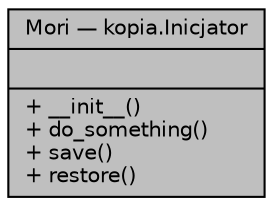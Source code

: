 digraph "Mori — kopia.Inicjator"
{
 // LATEX_PDF_SIZE
  bgcolor="transparent";
  edge [fontname="Helvetica",fontsize="10",labelfontname="Helvetica",labelfontsize="10"];
  node [fontname="Helvetica",fontsize="10",shape=record];
  Node1 [label="{Mori — kopia.Inicjator\n||+ __init__()\l+ do_something()\l+ save()\l+ restore()\l}",height=0.2,width=0.4,color="black", fillcolor="grey75", style="filled", fontcolor="black",tooltip="Inicjator zaweira ważne stany, które mogą ulec zmianie z biegiem czasu."];
}
